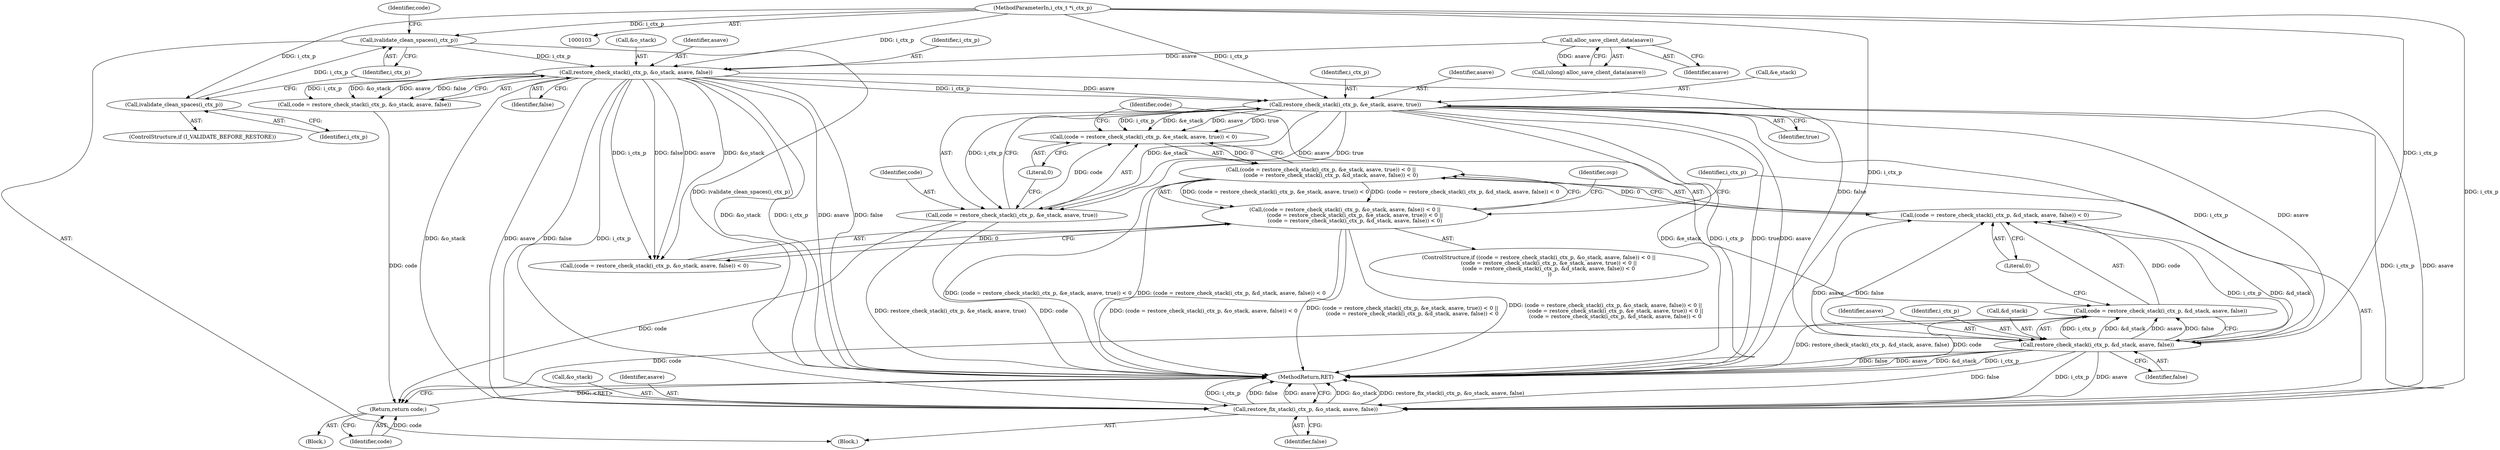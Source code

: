 digraph "1_ghostscript_5516c614dc33662a2afdc377159f70218e67bde5@pointer" {
"1000166" [label="(Call,restore_check_stack(i_ctx_p, &e_stack, asave, true))"];
"1000155" [label="(Call,restore_check_stack(i_ctx_p, &o_stack, asave, false))"];
"1000146" [label="(Call,ivalidate_clean_spaces(i_ctx_p))"];
"1000144" [label="(Call,ivalidate_clean_spaces(i_ctx_p))"];
"1000104" [label="(MethodParameterIn,i_ctx_t *i_ctx_p)"];
"1000133" [label="(Call,alloc_save_client_data(asave))"];
"1000163" [label="(Call,(code = restore_check_stack(i_ctx_p, &e_stack, asave, true)) < 0)"];
"1000162" [label="(Call,(code = restore_check_stack(i_ctx_p, &e_stack, asave, true)) < 0 ||\n            (code = restore_check_stack(i_ctx_p, &d_stack, asave, false)) < 0)"];
"1000151" [label="(Call,(code = restore_check_stack(i_ctx_p, &o_stack, asave, false)) < 0 ||\n            (code = restore_check_stack(i_ctx_p, &e_stack, asave, true)) < 0 ||\n            (code = restore_check_stack(i_ctx_p, &d_stack, asave, false)) < 0)"];
"1000164" [label="(Call,code = restore_check_stack(i_ctx_p, &e_stack, asave, true))"];
"1000186" [label="(Return,return code;)"];
"1000176" [label="(Call,restore_check_stack(i_ctx_p, &d_stack, asave, false))"];
"1000173" [label="(Call,(code = restore_check_stack(i_ctx_p, &d_stack, asave, false)) < 0)"];
"1000174" [label="(Call,code = restore_check_stack(i_ctx_p, &d_stack, asave, false))"];
"1000188" [label="(Call,restore_fix_stack(i_ctx_p, &o_stack, asave, false))"];
"1000151" [label="(Call,(code = restore_check_stack(i_ctx_p, &o_stack, asave, false)) < 0 ||\n            (code = restore_check_stack(i_ctx_p, &e_stack, asave, true)) < 0 ||\n            (code = restore_check_stack(i_ctx_p, &d_stack, asave, false)) < 0)"];
"1000150" [label="(ControlStructure,if ((code = restore_check_stack(i_ctx_p, &o_stack, asave, false)) < 0 ||\n            (code = restore_check_stack(i_ctx_p, &e_stack, asave, true)) < 0 ||\n            (code = restore_check_stack(i_ctx_p, &d_stack, asave, false)) < 0\n             ))"];
"1000155" [label="(Call,restore_check_stack(i_ctx_p, &o_stack, asave, false))"];
"1000154" [label="(Identifier,code)"];
"1000175" [label="(Identifier,code)"];
"1000186" [label="(Return,return code;)"];
"1000180" [label="(Identifier,asave)"];
"1000142" [label="(ControlStructure,if (I_VALIDATE_BEFORE_RESTORE))"];
"1000162" [label="(Call,(code = restore_check_stack(i_ctx_p, &e_stack, asave, true)) < 0 ||\n            (code = restore_check_stack(i_ctx_p, &d_stack, asave, false)) < 0)"];
"1000105" [label="(Block,)"];
"1000181" [label="(Identifier,false)"];
"1000176" [label="(Call,restore_check_stack(i_ctx_p, &d_stack, asave, false))"];
"1000160" [label="(Identifier,false)"];
"1000159" [label="(Identifier,asave)"];
"1000133" [label="(Call,alloc_save_client_data(asave))"];
"1000166" [label="(Call,restore_check_stack(i_ctx_p, &e_stack, asave, true))"];
"1000177" [label="(Identifier,i_ctx_p)"];
"1000183" [label="(Block,)"];
"1000194" [label="(MethodReturn,RET)"];
"1000144" [label="(Call,ivalidate_clean_spaces(i_ctx_p))"];
"1000131" [label="(Call,(ulong) alloc_save_client_data(asave))"];
"1000153" [label="(Call,code = restore_check_stack(i_ctx_p, &o_stack, asave, false))"];
"1000134" [label="(Identifier,asave)"];
"1000190" [label="(Call,&o_stack)"];
"1000174" [label="(Call,code = restore_check_stack(i_ctx_p, &d_stack, asave, false))"];
"1000165" [label="(Identifier,code)"];
"1000171" [label="(Identifier,true)"];
"1000193" [label="(Identifier,false)"];
"1000185" [label="(Identifier,osp)"];
"1000156" [label="(Identifier,i_ctx_p)"];
"1000157" [label="(Call,&o_stack)"];
"1000182" [label="(Literal,0)"];
"1000189" [label="(Identifier,i_ctx_p)"];
"1000173" [label="(Call,(code = restore_check_stack(i_ctx_p, &d_stack, asave, false)) < 0)"];
"1000167" [label="(Identifier,i_ctx_p)"];
"1000104" [label="(MethodParameterIn,i_ctx_t *i_ctx_p)"];
"1000147" [label="(Identifier,i_ctx_p)"];
"1000192" [label="(Identifier,asave)"];
"1000145" [label="(Identifier,i_ctx_p)"];
"1000152" [label="(Call,(code = restore_check_stack(i_ctx_p, &o_stack, asave, false)) < 0)"];
"1000170" [label="(Identifier,asave)"];
"1000178" [label="(Call,&d_stack)"];
"1000187" [label="(Identifier,code)"];
"1000168" [label="(Call,&e_stack)"];
"1000188" [label="(Call,restore_fix_stack(i_ctx_p, &o_stack, asave, false))"];
"1000146" [label="(Call,ivalidate_clean_spaces(i_ctx_p))"];
"1000163" [label="(Call,(code = restore_check_stack(i_ctx_p, &e_stack, asave, true)) < 0)"];
"1000164" [label="(Call,code = restore_check_stack(i_ctx_p, &e_stack, asave, true))"];
"1000172" [label="(Literal,0)"];
"1000166" -> "1000164"  [label="AST: "];
"1000166" -> "1000171"  [label="CFG: "];
"1000167" -> "1000166"  [label="AST: "];
"1000168" -> "1000166"  [label="AST: "];
"1000170" -> "1000166"  [label="AST: "];
"1000171" -> "1000166"  [label="AST: "];
"1000164" -> "1000166"  [label="CFG: "];
"1000166" -> "1000194"  [label="DDG: &e_stack"];
"1000166" -> "1000194"  [label="DDG: i_ctx_p"];
"1000166" -> "1000194"  [label="DDG: true"];
"1000166" -> "1000194"  [label="DDG: asave"];
"1000166" -> "1000163"  [label="DDG: i_ctx_p"];
"1000166" -> "1000163"  [label="DDG: &e_stack"];
"1000166" -> "1000163"  [label="DDG: asave"];
"1000166" -> "1000163"  [label="DDG: true"];
"1000166" -> "1000164"  [label="DDG: i_ctx_p"];
"1000166" -> "1000164"  [label="DDG: &e_stack"];
"1000166" -> "1000164"  [label="DDG: asave"];
"1000166" -> "1000164"  [label="DDG: true"];
"1000155" -> "1000166"  [label="DDG: i_ctx_p"];
"1000155" -> "1000166"  [label="DDG: asave"];
"1000104" -> "1000166"  [label="DDG: i_ctx_p"];
"1000166" -> "1000176"  [label="DDG: i_ctx_p"];
"1000166" -> "1000176"  [label="DDG: asave"];
"1000166" -> "1000188"  [label="DDG: i_ctx_p"];
"1000166" -> "1000188"  [label="DDG: asave"];
"1000155" -> "1000153"  [label="AST: "];
"1000155" -> "1000160"  [label="CFG: "];
"1000156" -> "1000155"  [label="AST: "];
"1000157" -> "1000155"  [label="AST: "];
"1000159" -> "1000155"  [label="AST: "];
"1000160" -> "1000155"  [label="AST: "];
"1000153" -> "1000155"  [label="CFG: "];
"1000155" -> "1000194"  [label="DDG: &o_stack"];
"1000155" -> "1000194"  [label="DDG: i_ctx_p"];
"1000155" -> "1000194"  [label="DDG: asave"];
"1000155" -> "1000194"  [label="DDG: false"];
"1000155" -> "1000152"  [label="DDG: i_ctx_p"];
"1000155" -> "1000152"  [label="DDG: &o_stack"];
"1000155" -> "1000152"  [label="DDG: asave"];
"1000155" -> "1000152"  [label="DDG: false"];
"1000155" -> "1000153"  [label="DDG: i_ctx_p"];
"1000155" -> "1000153"  [label="DDG: &o_stack"];
"1000155" -> "1000153"  [label="DDG: asave"];
"1000155" -> "1000153"  [label="DDG: false"];
"1000146" -> "1000155"  [label="DDG: i_ctx_p"];
"1000104" -> "1000155"  [label="DDG: i_ctx_p"];
"1000133" -> "1000155"  [label="DDG: asave"];
"1000155" -> "1000176"  [label="DDG: false"];
"1000155" -> "1000188"  [label="DDG: i_ctx_p"];
"1000155" -> "1000188"  [label="DDG: &o_stack"];
"1000155" -> "1000188"  [label="DDG: asave"];
"1000155" -> "1000188"  [label="DDG: false"];
"1000146" -> "1000105"  [label="AST: "];
"1000146" -> "1000147"  [label="CFG: "];
"1000147" -> "1000146"  [label="AST: "];
"1000154" -> "1000146"  [label="CFG: "];
"1000146" -> "1000194"  [label="DDG: ivalidate_clean_spaces(i_ctx_p)"];
"1000144" -> "1000146"  [label="DDG: i_ctx_p"];
"1000104" -> "1000146"  [label="DDG: i_ctx_p"];
"1000144" -> "1000142"  [label="AST: "];
"1000144" -> "1000145"  [label="CFG: "];
"1000145" -> "1000144"  [label="AST: "];
"1000147" -> "1000144"  [label="CFG: "];
"1000104" -> "1000144"  [label="DDG: i_ctx_p"];
"1000104" -> "1000103"  [label="AST: "];
"1000104" -> "1000194"  [label="DDG: i_ctx_p"];
"1000104" -> "1000176"  [label="DDG: i_ctx_p"];
"1000104" -> "1000188"  [label="DDG: i_ctx_p"];
"1000133" -> "1000131"  [label="AST: "];
"1000133" -> "1000134"  [label="CFG: "];
"1000134" -> "1000133"  [label="AST: "];
"1000131" -> "1000133"  [label="CFG: "];
"1000133" -> "1000131"  [label="DDG: asave"];
"1000163" -> "1000162"  [label="AST: "];
"1000163" -> "1000172"  [label="CFG: "];
"1000164" -> "1000163"  [label="AST: "];
"1000172" -> "1000163"  [label="AST: "];
"1000175" -> "1000163"  [label="CFG: "];
"1000162" -> "1000163"  [label="CFG: "];
"1000163" -> "1000162"  [label="DDG: 0"];
"1000164" -> "1000163"  [label="DDG: code"];
"1000162" -> "1000151"  [label="AST: "];
"1000162" -> "1000173"  [label="CFG: "];
"1000173" -> "1000162"  [label="AST: "];
"1000151" -> "1000162"  [label="CFG: "];
"1000162" -> "1000194"  [label="DDG: (code = restore_check_stack(i_ctx_p, &d_stack, asave, false)) < 0"];
"1000162" -> "1000194"  [label="DDG: (code = restore_check_stack(i_ctx_p, &e_stack, asave, true)) < 0"];
"1000162" -> "1000151"  [label="DDG: (code = restore_check_stack(i_ctx_p, &e_stack, asave, true)) < 0"];
"1000162" -> "1000151"  [label="DDG: (code = restore_check_stack(i_ctx_p, &d_stack, asave, false)) < 0"];
"1000173" -> "1000162"  [label="DDG: 0"];
"1000151" -> "1000150"  [label="AST: "];
"1000151" -> "1000152"  [label="CFG: "];
"1000152" -> "1000151"  [label="AST: "];
"1000185" -> "1000151"  [label="CFG: "];
"1000189" -> "1000151"  [label="CFG: "];
"1000151" -> "1000194"  [label="DDG: (code = restore_check_stack(i_ctx_p, &o_stack, asave, false)) < 0 ||\n            (code = restore_check_stack(i_ctx_p, &e_stack, asave, true)) < 0 ||\n            (code = restore_check_stack(i_ctx_p, &d_stack, asave, false)) < 0"];
"1000151" -> "1000194"  [label="DDG: (code = restore_check_stack(i_ctx_p, &o_stack, asave, false)) < 0"];
"1000151" -> "1000194"  [label="DDG: (code = restore_check_stack(i_ctx_p, &e_stack, asave, true)) < 0 ||\n            (code = restore_check_stack(i_ctx_p, &d_stack, asave, false)) < 0"];
"1000152" -> "1000151"  [label="DDG: 0"];
"1000165" -> "1000164"  [label="AST: "];
"1000172" -> "1000164"  [label="CFG: "];
"1000164" -> "1000194"  [label="DDG: restore_check_stack(i_ctx_p, &e_stack, asave, true)"];
"1000164" -> "1000194"  [label="DDG: code"];
"1000164" -> "1000186"  [label="DDG: code"];
"1000186" -> "1000183"  [label="AST: "];
"1000186" -> "1000187"  [label="CFG: "];
"1000187" -> "1000186"  [label="AST: "];
"1000194" -> "1000186"  [label="CFG: "];
"1000186" -> "1000194"  [label="DDG: <RET>"];
"1000187" -> "1000186"  [label="DDG: code"];
"1000153" -> "1000186"  [label="DDG: code"];
"1000174" -> "1000186"  [label="DDG: code"];
"1000176" -> "1000174"  [label="AST: "];
"1000176" -> "1000181"  [label="CFG: "];
"1000177" -> "1000176"  [label="AST: "];
"1000178" -> "1000176"  [label="AST: "];
"1000180" -> "1000176"  [label="AST: "];
"1000181" -> "1000176"  [label="AST: "];
"1000174" -> "1000176"  [label="CFG: "];
"1000176" -> "1000194"  [label="DDG: false"];
"1000176" -> "1000194"  [label="DDG: asave"];
"1000176" -> "1000194"  [label="DDG: &d_stack"];
"1000176" -> "1000194"  [label="DDG: i_ctx_p"];
"1000176" -> "1000173"  [label="DDG: i_ctx_p"];
"1000176" -> "1000173"  [label="DDG: &d_stack"];
"1000176" -> "1000173"  [label="DDG: asave"];
"1000176" -> "1000173"  [label="DDG: false"];
"1000176" -> "1000174"  [label="DDG: i_ctx_p"];
"1000176" -> "1000174"  [label="DDG: &d_stack"];
"1000176" -> "1000174"  [label="DDG: asave"];
"1000176" -> "1000174"  [label="DDG: false"];
"1000176" -> "1000188"  [label="DDG: i_ctx_p"];
"1000176" -> "1000188"  [label="DDG: asave"];
"1000176" -> "1000188"  [label="DDG: false"];
"1000173" -> "1000182"  [label="CFG: "];
"1000174" -> "1000173"  [label="AST: "];
"1000182" -> "1000173"  [label="AST: "];
"1000174" -> "1000173"  [label="DDG: code"];
"1000175" -> "1000174"  [label="AST: "];
"1000182" -> "1000174"  [label="CFG: "];
"1000174" -> "1000194"  [label="DDG: restore_check_stack(i_ctx_p, &d_stack, asave, false)"];
"1000174" -> "1000194"  [label="DDG: code"];
"1000188" -> "1000105"  [label="AST: "];
"1000188" -> "1000193"  [label="CFG: "];
"1000189" -> "1000188"  [label="AST: "];
"1000190" -> "1000188"  [label="AST: "];
"1000192" -> "1000188"  [label="AST: "];
"1000193" -> "1000188"  [label="AST: "];
"1000194" -> "1000188"  [label="CFG: "];
"1000188" -> "1000194"  [label="DDG: &o_stack"];
"1000188" -> "1000194"  [label="DDG: restore_fix_stack(i_ctx_p, &o_stack, asave, false)"];
"1000188" -> "1000194"  [label="DDG: i_ctx_p"];
"1000188" -> "1000194"  [label="DDG: false"];
"1000188" -> "1000194"  [label="DDG: asave"];
}

